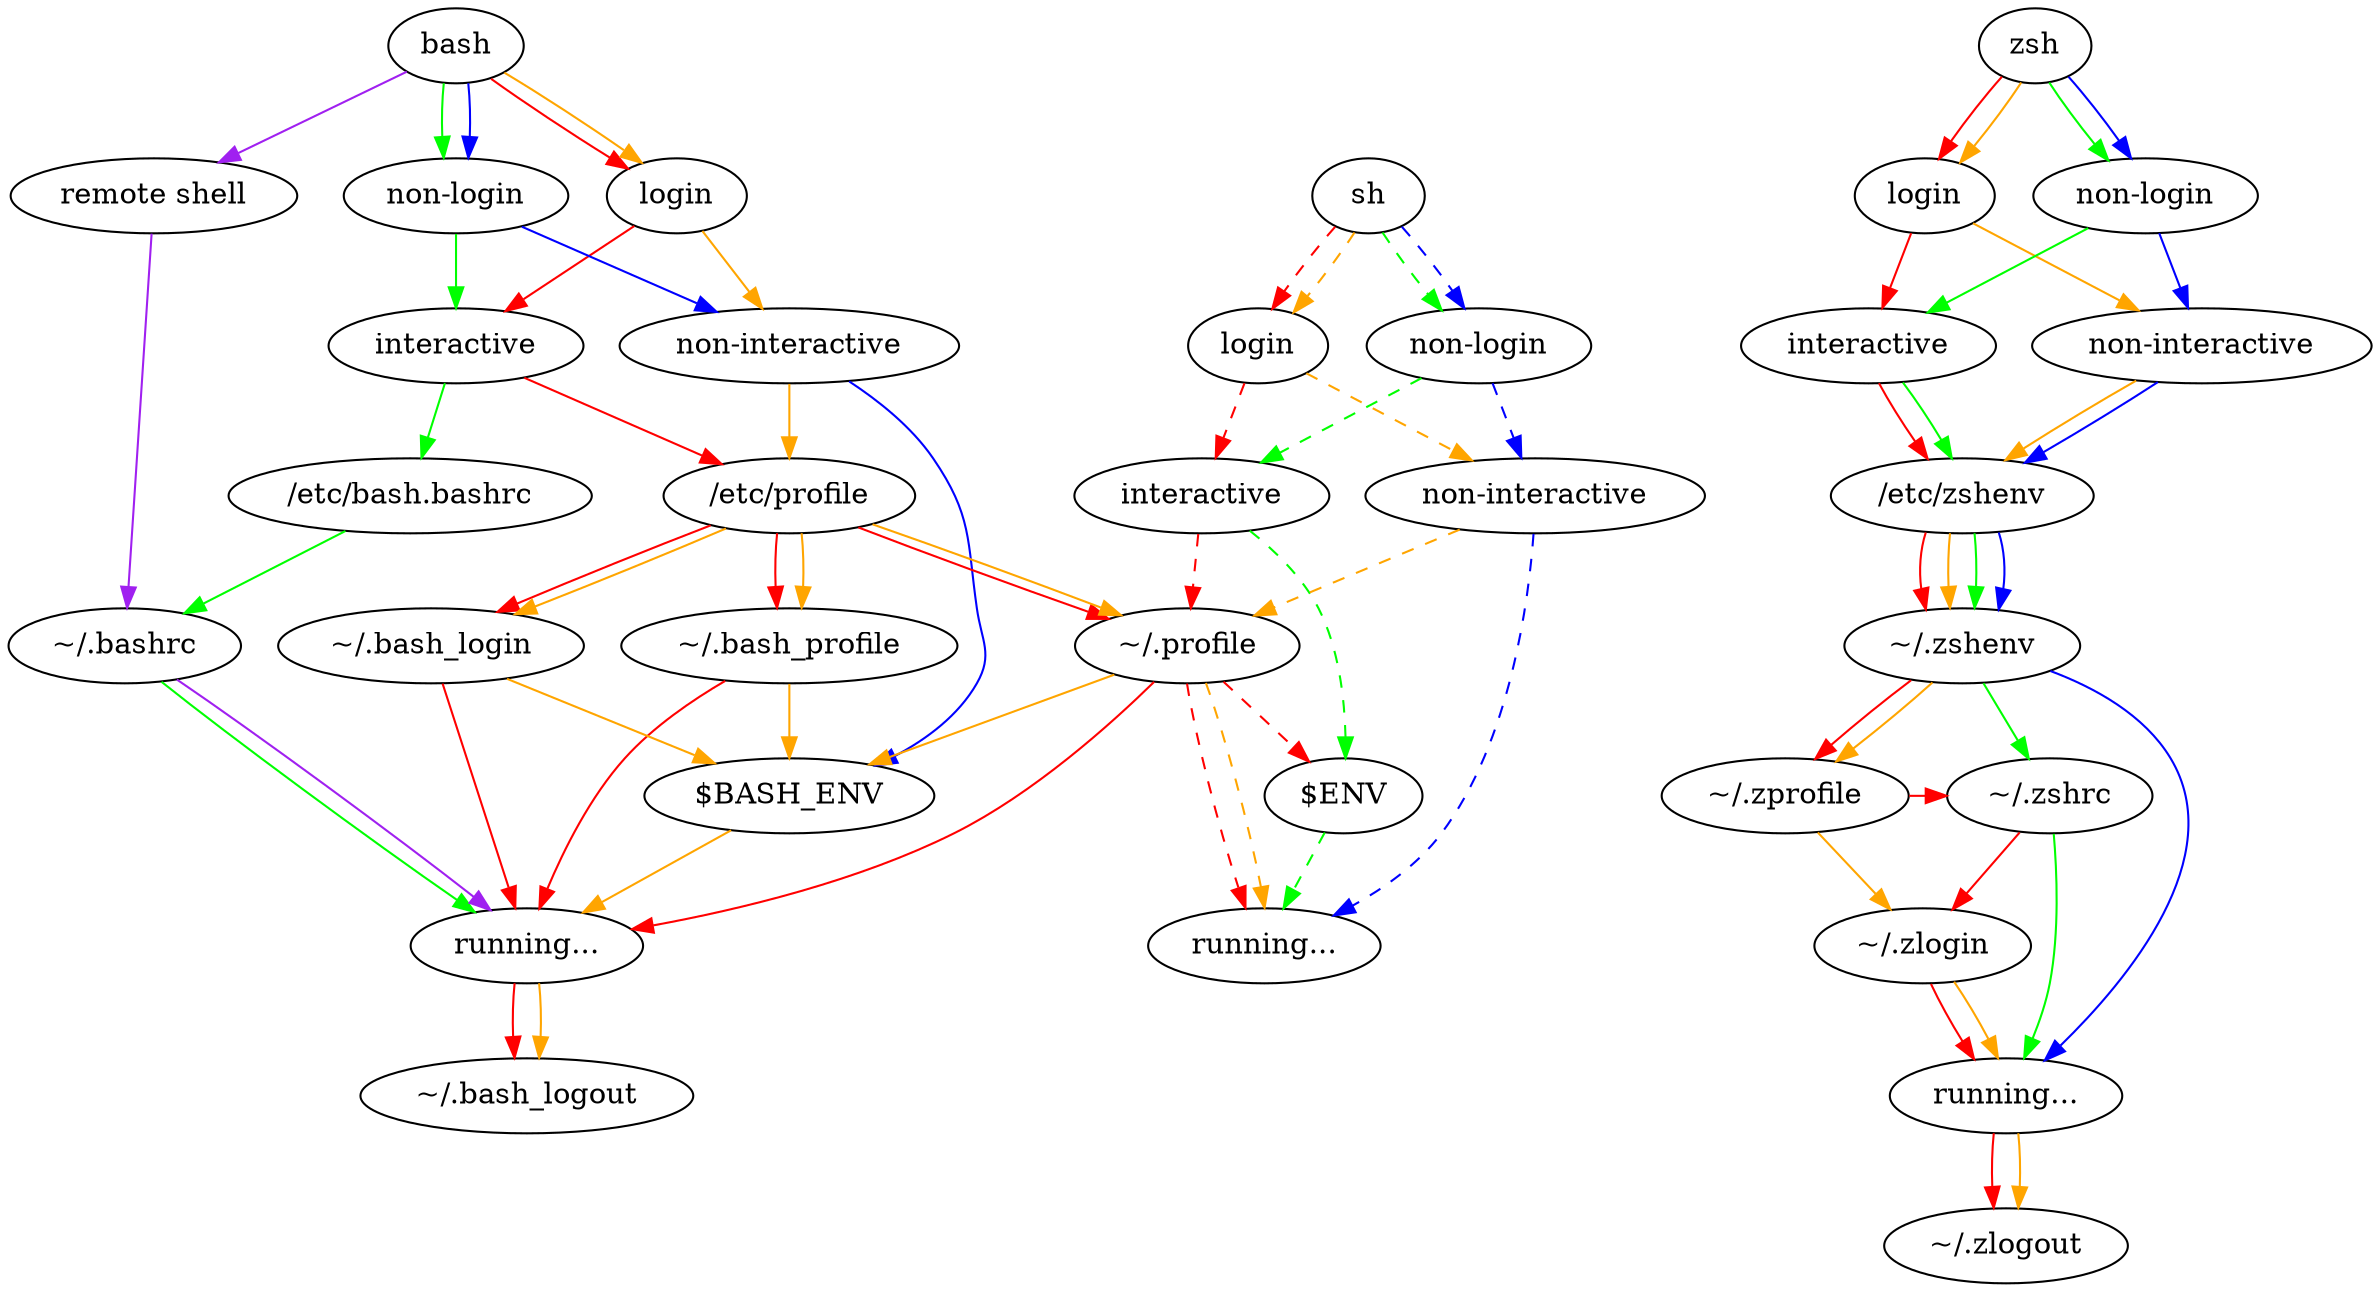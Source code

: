 digraph {
//    {rank=same;
//    bash
//    zsh
//    sh
//    }

    bash_login [label="login"]
    bash_non_login [label="non-login"]
    bash_interactive [label="interactive"]
    bash_non_interactive [label="non-interactive"]
    bash_remote_shell [label="remote shell"]

    sh_login [label="login"]
    sh_non_login [label="non-login"]
    sh_interactive [label="interactive"]
    sh_non_interactive [label="non-interactive"]

    zsh_login [label="login"]
    zsh_non_login [label="non-login"]
    zsh_interactive [label="interactive"]
    zsh_non_interactive [label="non-interactive"]

    bash_running [label="running..."]
    sh_running [label="running..."]
    zsh_running [label="running..."]

    // order here is important, see below
    etc_profile [ordering=in]
    {rank=same;
    dot_bash_profile
    dot_bash_login
    dot_profile
    }

    etc_bashrc [label="/etc/bash.bashrc"]
    etc_profile [label="/etc/profile"]
    etc_zshenv [label="/etc/zshenv"]

    dot_bash_login [label="~/.bash_login"]
    dot_bash_logout [label="~/.bash_logout"]
    dot_bash_profile [label="~/.bash_profile"]
    dot_bashrc [label="~/.bashrc"]
    dot_profile [label="~/.profile"]
    dot_zlogin [label="~/.zlogin"]
    dot_zlogout [label="~/.zlogout"]
    {rank=same;
    dot_zprofile [label="~/.zprofile"]
    dot_zshrc [label="~/.zshrc"]
    }
    dot_zshenv [label="~/.zshenv"]

    env [label="$ENV"]
    bash_env [label="$BASH_ENV"]

    // BASH

    // PATH: bash, login, interactive
    edge [color=red, style=solid]
    bash -> bash_login
    bash_login -> bash_interactive
    bash_interactive -> etc_profile

    // order important, see above
    etc_profile -> dot_bash_profile
    etc_profile -> dot_bash_login
    etc_profile -> dot_profile

    dot_bash_profile -> bash_running
    dot_bash_login -> bash_running
    dot_profile -> bash_running

    bash_running -> dot_bash_logout

    // PATH: bash, login, non-interactive
    edge [color=orange, style=solid]
    bash -> bash_login
    bash_login -> bash_non_interactive
    bash_non_interactive -> etc_profile

    // order important, see above
    etc_profile -> dot_bash_profile
    etc_profile -> dot_bash_login
    etc_profile -> dot_profile

    dot_bash_profile -> bash_env
    dot_bash_login -> bash_env
    dot_profile -> bash_env

    bash_env -> bash_running

    bash_running -> dot_bash_logout

    // PATH: bash, non-login, interactive
    edge [color=green, style=solid]
    bash -> bash_non_login
    bash_non_login -> bash_interactive
    bash_interactive -> etc_bashrc
    etc_bashrc -> dot_bashrc

    dot_bashrc -> bash_running

    // PATH: bash, non-login, non-interactive
    edge [color=blue, style=solid]
    bash -> bash_non_login
    bash_non_login -> bash_non_interactive
    bash_non_interactive -> bash_env

    // PATH: bash, remote shell
    edge [color=purple, style=solid]
    bash -> bash_remote_shell
    bash_remote_shell -> dot_bashrc

    dot_bashrc -> bash_running

    // ZSH

    // PATH: zsh, login, interactive
    edge [color=red, style=solid]
    zsh -> zsh_login
    zsh_login -> zsh_interactive

    zsh_interactive -> etc_zshenv
    etc_zshenv -> dot_zshenv
    dot_zshenv -> dot_zprofile
    dot_zprofile -> dot_zshrc
    dot_zshrc -> dot_zlogin

    dot_zlogin -> zsh_running

    zsh_running -> dot_zlogout

    // PATH: zsh, login, non-interactive
    edge [color=orange, style=solid]
    zsh -> zsh_login
    zsh_login -> zsh_non_interactive

    zsh_non_interactive -> etc_zshenv
    etc_zshenv -> dot_zshenv
    dot_zshenv -> dot_zprofile
    dot_zprofile -> dot_zlogin

    dot_zlogin -> zsh_running

    zsh_running -> dot_zlogout

    // PATH: zsh, non-login, interactive
    edge [color=green, style=solid]
    zsh -> zsh_non_login
    zsh_non_login -> zsh_interactive

    zsh_interactive -> etc_zshenv
    etc_zshenv -> dot_zshenv
    dot_zshenv -> dot_zshrc

    dot_zshrc -> zsh_running

    // PATH: zsh, non-login, non-interactive
    edge [color=blue, style=solid]
    zsh -> zsh_non_login
    zsh_non_login -> zsh_non_interactive

    zsh_non_interactive -> etc_zshenv
    etc_zshenv -> dot_zshenv

    dot_zshenv -> zsh_running

    // SH

    // PATH: sh, login, interactive
    edge [color=red, style=dashed]
    sh -> sh_login
    sh_login -> sh_interactive

    sh_interactive -> dot_profile
    dot_profile -> env

    dot_profile -> sh_running

    // PATH: sh, login, non-interactive
    edge [color=orange, style=dashed]
    sh -> sh_login
    sh_login -> sh_non_interactive

    sh_non_interactive -> dot_profile

    dot_profile -> sh_running

    // PATH: sh, non-login, interactive
    edge [color=green, style=dashed]
    sh -> sh_non_login
    sh_non_login -> sh_interactive

    sh_interactive -> env

    env -> sh_running

    // PATH: sh, non-login, non-interactive
    edge [color=blue, style=dashed]
    sh -> sh_non_login
    sh_non_login -> sh_non_interactive

    sh_non_interactive -> sh_running
}
